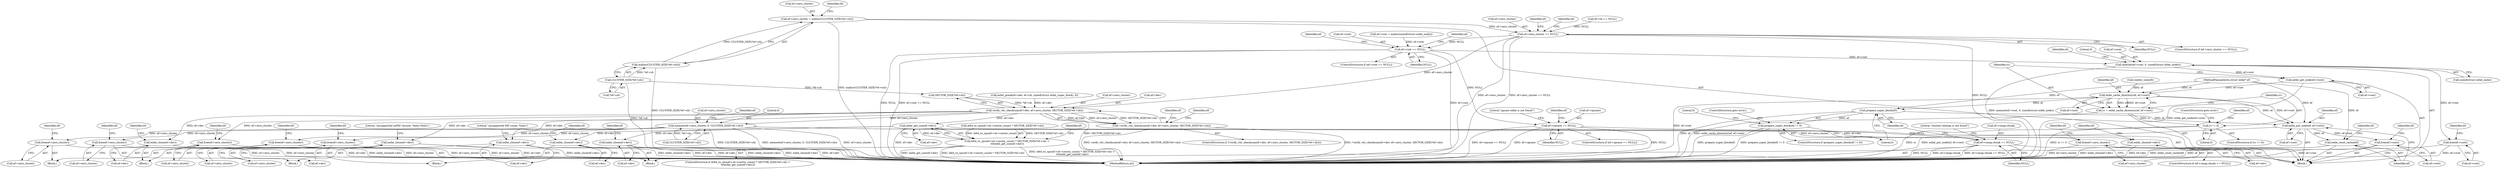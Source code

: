 digraph "0_exfat_2e86ae5f81da11f11673d0546efb525af02b7786@API" {
"1000332" [label="(Call,ef->zero_cluster = malloc(CLUSTER_SIZE(*ef->sb)))"];
"1000336" [label="(Call,malloc(CLUSTER_SIZE(*ef->sb)))"];
"1000337" [label="(Call,CLUSTER_SIZE(*ef->sb))"];
"1000343" [label="(Call,ef->zero_cluster == NULL)"];
"1000364" [label="(Call,verify_vbr_checksum(ef->dev, ef->zero_cluster, SECTOR_SIZE(*ef->sb)))"];
"1000363" [label="(Call,!verify_vbr_checksum(ef->dev, ef->zero_cluster, SECTOR_SIZE(*ef->sb)))"];
"1000377" [label="(Call,free(ef->zero_cluster))"];
"1000381" [label="(Call,exfat_close(ef->dev))"];
"1000392" [label="(Call,memset(ef->zero_cluster, 0, CLUSTER_SIZE(*ef->sb)))"];
"1000423" [label="(Call,free(ef->zero_cluster))"];
"1000463" [label="(Call,free(ef->zero_cluster))"];
"1000518" [label="(Call,free(ef->zero_cluster))"];
"1000603" [label="(Call,free(ef->zero_cluster))"];
"1000690" [label="(Call,free(ef->zero_cluster))"];
"1000427" [label="(Call,exfat_close(ef->dev))"];
"1000467" [label="(Call,exfat_close(ef->dev))"];
"1000499" [label="(Call,exfat_get_size(ef->dev))"];
"1000486" [label="(Call,le64_to_cpu(ef->sb->sector_count) * SECTOR_SIZE(*ef->sb) >\n \t\t\texfat_get_size(ef->dev))"];
"1000522" [label="(Call,exfat_close(ef->dev))"];
"1000607" [label="(Call,exfat_close(ef->dev))"];
"1000694" [label="(Call,exfat_close(ef->dev))"];
"1000512" [label="(Call,ef->root == NULL)"];
"1000535" [label="(Call,memset(ef->root, 0, sizeof(struct exfat_node)))"];
"1000599" [label="(Call,free(ef->root))"];
"1000632" [label="(Call,exfat_get_node(ef->root))"];
"1000638" [label="(Call,exfat_cache_directory(ef, ef->root))"];
"1000636" [label="(Call,rc = exfat_cache_directory(ef, ef->root))"];
"1000644" [label="(Call,rc != 0)"];
"1000672" [label="(Call,prepare_super_block(ef))"];
"1000671" [label="(Call,prepare_super_block(ef) != 0)"];
"1000679" [label="(Call,exfat_put_node(ef, ef->root))"];
"1000684" [label="(Call,exfat_reset_cache(ef))"];
"1000686" [label="(Call,free(ef->root))"];
"1000649" [label="(Call,ef->upcase == NULL)"];
"1000659" [label="(Call,ef->cmap.chunk == NULL)"];
"1000679" [label="(Call,exfat_put_node(ef, ef->root))"];
"1000379" [label="(Identifier,ef)"];
"1000539" [label="(Literal,0)"];
"1000516" [label="(Identifier,NULL)"];
"1000333" [label="(Call,ef->zero_cluster)"];
"1000660" [label="(Call,ef->cmap.chunk)"];
"1000376" [label="(Block,)"];
"1000332" [label="(Call,ef->zero_cluster = malloc(CLUSTER_SIZE(*ef->sb)))"];
"1000486" [label="(Call,le64_to_cpu(ef->sb->sector_count) * SECTOR_SIZE(*ef->sb) >\n \t\t\texfat_get_size(ef->dev))"];
"1000598" [label="(Block,)"];
"1000604" [label="(Call,ef->zero_cluster)"];
"1000673" [label="(Identifier,ef)"];
"1000640" [label="(Call,ef->root)"];
"1000422" [label="(Block,)"];
"1000382" [label="(Call,ef->dev)"];
"1000668" [label="(Literal,\"clusters bitmap is not found\")"];
"1000364" [label="(Call,verify_vbr_checksum(ef->dev, ef->zero_cluster, SECTOR_SIZE(*ef->sb)))"];
"1000599" [label="(Call,free(ef->root))"];
"1000662" [label="(Identifier,ef)"];
"1000428" [label="(Call,ef->dev)"];
"1000343" [label="(Call,ef->zero_cluster == NULL)"];
"1000512" [label="(Call,ef->root == NULL)"];
"1000659" [label="(Call,ef->cmap.chunk == NULL)"];
"1000517" [label="(Block,)"];
"1000362" [label="(ControlStructure,if (!verify_vbr_checksum(ef->dev, ef->zero_cluster, SECTOR_SIZE(*ef->sb))))"];
"1000694" [label="(Call,exfat_close(ef->dev))"];
"1000651" [label="(Identifier,ef)"];
"1000351" [label="(Identifier,ef)"];
"1000500" [label="(Call,ef->dev)"];
"1000213" [label="(Call,exfat_pread(ef->dev, ef->sb, sizeof(struct exfat_super_block), 0))"];
"1000638" [label="(Call,exfat_cache_directory(ef, ef->root))"];
"1000644" [label="(Call,rc != 0)"];
"1000499" [label="(Call,exfat_get_size(ef->dev))"];
"1000336" [label="(Call,malloc(CLUSTER_SIZE(*ef->sb)))"];
"1000609" [label="(Identifier,ef)"];
"1000347" [label="(Identifier,NULL)"];
"1000540" [label="(Call,sizeof(struct exfat_node))"];
"1000472" [label="(Literal,\"unsupported FAT count: %hhu\")"];
"1000504" [label="(Call,ef->root = malloc(sizeof(struct exfat_node)))"];
"1000462" [label="(Block,)"];
"1000189" [label="(Call,ef->sb == NULL)"];
"1000393" [label="(Call,ef->zero_cluster)"];
"1000487" [label="(Call,le64_to_cpu(ef->sb->sector_count) * SECTOR_SIZE(*ef->sb))"];
"1000633" [label="(Call,ef->root)"];
"1000423" [label="(Call,free(ef->zero_cluster))"];
"1000671" [label="(Call,prepare_super_block(ef) != 0)"];
"1000658" [label="(ControlStructure,if (ef->cmap.chunk == NULL))"];
"1000383" [label="(Identifier,ef)"];
"1000338" [label="(Call,*ef->sb)"];
"1000680" [label="(Identifier,ef)"];
"1000685" [label="(Identifier,ef)"];
"1000646" [label="(Literal,0)"];
"1000485" [label="(ControlStructure,if (le64_to_cpu(ef->sb->sector_count) * SECTOR_SIZE(*ef->sb) >\n \t\t\texfat_get_size(ef->dev)))"];
"1000506" [label="(Identifier,ef)"];
"1000692" [label="(Identifier,ef)"];
"1000528" [label="(Identifier,ef)"];
"1000537" [label="(Identifier,ef)"];
"1000536" [label="(Call,ef->root)"];
"1000675" [label="(ControlStructure,goto error;)"];
"1000639" [label="(Identifier,ef)"];
"1000535" [label="(Call,memset(ef->root, 0, sizeof(struct exfat_node)))"];
"1000670" [label="(ControlStructure,if (prepare_super_block(ef) != 0))"];
"1000394" [label="(Identifier,ef)"];
"1000387" [label="(Identifier,ef)"];
"1000700" [label="(Identifier,ef)"];
"1000677" [label="(Literal,0)"];
"1000363" [label="(Call,!verify_vbr_checksum(ef->dev, ef->zero_cluster, SECTOR_SIZE(*ef->sb)))"];
"1000518" [label="(Call,free(ef->zero_cluster))"];
"1000632" [label="(Call,exfat_get_node(ef->root))"];
"1000377" [label="(Call,free(ef->zero_cluster))"];
"1000110" [label="(Block,)"];
"1000107" [label="(MethodParameterIn,struct exfat* ef)"];
"1000371" [label="(Call,SECTOR_SIZE(*ef->sb))"];
"1000429" [label="(Identifier,ef)"];
"1000368" [label="(Call,ef->zero_cluster)"];
"1000427" [label="(Call,exfat_close(ef->dev))"];
"1000469" [label="(Identifier,ef)"];
"1000344" [label="(Call,ef->zero_cluster)"];
"1000650" [label="(Call,ef->upcase)"];
"1000686" [label="(Call,free(ef->root))"];
"1000665" [label="(Identifier,NULL)"];
"1000588" [label="(Call,rootdir_size(ef))"];
"1000524" [label="(Identifier,ef)"];
"1000608" [label="(Call,ef->dev)"];
"1000684" [label="(Call,exfat_reset_cache(ef))"];
"1000342" [label="(ControlStructure,if (ef->zero_cluster == NULL))"];
"1000672" [label="(Call,prepare_super_block(ef))"];
"1000408" [label="(Identifier,ef)"];
"1000603" [label="(Call,free(ef->zero_cluster))"];
"1000381" [label="(Call,exfat_close(ef->dev))"];
"1000637" [label="(Identifier,rc)"];
"1000522" [label="(Call,exfat_close(ef->dev))"];
"1000520" [label="(Identifier,ef)"];
"1000511" [label="(ControlStructure,if (ef->root == NULL))"];
"1000463" [label="(Call,free(ef->zero_cluster))"];
"1000519" [label="(Call,ef->zero_cluster)"];
"1000432" [label="(Literal,\"unsupported exFAT version: %hhu.%hhu\")"];
"1000397" [label="(Call,CLUSTER_SIZE(*ef->sb))"];
"1000695" [label="(Call,ef->dev)"];
"1000365" [label="(Call,ef->dev)"];
"1000605" [label="(Identifier,ef)"];
"1000636" [label="(Call,rc = exfat_cache_directory(ef, ef->root))"];
"1000523" [label="(Call,ef->dev)"];
"1000366" [label="(Identifier,ef)"];
"1000513" [label="(Call,ef->root)"];
"1000687" [label="(Call,ef->root)"];
"1000690" [label="(Call,free(ef->zero_cluster))"];
"1000705" [label="(MethodReturn,int)"];
"1000467" [label="(Call,exfat_close(ef->dev))"];
"1000691" [label="(Call,ef->zero_cluster)"];
"1000643" [label="(ControlStructure,if (rc != 0))"];
"1000649" [label="(Call,ef->upcase == NULL)"];
"1000424" [label="(Call,ef->zero_cluster)"];
"1000378" [label="(Call,ef->zero_cluster)"];
"1000674" [label="(Literal,0)"];
"1000656" [label="(Literal,\"upcase table is not found\")"];
"1000600" [label="(Call,ef->root)"];
"1000396" [label="(Literal,0)"];
"1000645" [label="(Identifier,rc)"];
"1000681" [label="(Call,ef->root)"];
"1000653" [label="(Identifier,NULL)"];
"1000688" [label="(Identifier,ef)"];
"1000468" [label="(Call,ef->dev)"];
"1000613" [label="(Identifier,ef)"];
"1000464" [label="(Call,ef->zero_cluster)"];
"1000337" [label="(Call,CLUSTER_SIZE(*ef->sb))"];
"1000607" [label="(Call,exfat_close(ef->dev))"];
"1000545" [label="(Identifier,ef)"];
"1000696" [label="(Identifier,ef)"];
"1000648" [label="(ControlStructure,if (ef->upcase == NULL))"];
"1000647" [label="(ControlStructure,goto error;)"];
"1000345" [label="(Identifier,ef)"];
"1000392" [label="(Call,memset(ef->zero_cluster, 0, CLUSTER_SIZE(*ef->sb)))"];
"1000332" -> "1000110"  [label="AST: "];
"1000332" -> "1000336"  [label="CFG: "];
"1000333" -> "1000332"  [label="AST: "];
"1000336" -> "1000332"  [label="AST: "];
"1000345" -> "1000332"  [label="CFG: "];
"1000332" -> "1000705"  [label="DDG: malloc(CLUSTER_SIZE(*ef->sb))"];
"1000336" -> "1000332"  [label="DDG: CLUSTER_SIZE(*ef->sb)"];
"1000332" -> "1000343"  [label="DDG: ef->zero_cluster"];
"1000336" -> "1000337"  [label="CFG: "];
"1000337" -> "1000336"  [label="AST: "];
"1000336" -> "1000705"  [label="DDG: CLUSTER_SIZE(*ef->sb)"];
"1000337" -> "1000336"  [label="DDG: *ef->sb"];
"1000337" -> "1000338"  [label="CFG: "];
"1000338" -> "1000337"  [label="AST: "];
"1000337" -> "1000705"  [label="DDG: *ef->sb"];
"1000337" -> "1000371"  [label="DDG: *ef->sb"];
"1000343" -> "1000342"  [label="AST: "];
"1000343" -> "1000347"  [label="CFG: "];
"1000344" -> "1000343"  [label="AST: "];
"1000347" -> "1000343"  [label="AST: "];
"1000351" -> "1000343"  [label="CFG: "];
"1000366" -> "1000343"  [label="CFG: "];
"1000343" -> "1000705"  [label="DDG: ef->zero_cluster"];
"1000343" -> "1000705"  [label="DDG: ef->zero_cluster == NULL"];
"1000343" -> "1000705"  [label="DDG: NULL"];
"1000189" -> "1000343"  [label="DDG: NULL"];
"1000343" -> "1000364"  [label="DDG: ef->zero_cluster"];
"1000343" -> "1000512"  [label="DDG: NULL"];
"1000364" -> "1000363"  [label="AST: "];
"1000364" -> "1000371"  [label="CFG: "];
"1000365" -> "1000364"  [label="AST: "];
"1000368" -> "1000364"  [label="AST: "];
"1000371" -> "1000364"  [label="AST: "];
"1000363" -> "1000364"  [label="CFG: "];
"1000364" -> "1000705"  [label="DDG: SECTOR_SIZE(*ef->sb)"];
"1000364" -> "1000363"  [label="DDG: ef->dev"];
"1000364" -> "1000363"  [label="DDG: ef->zero_cluster"];
"1000364" -> "1000363"  [label="DDG: SECTOR_SIZE(*ef->sb)"];
"1000213" -> "1000364"  [label="DDG: ef->dev"];
"1000371" -> "1000364"  [label="DDG: *ef->sb"];
"1000364" -> "1000377"  [label="DDG: ef->zero_cluster"];
"1000364" -> "1000381"  [label="DDG: ef->dev"];
"1000364" -> "1000392"  [label="DDG: ef->zero_cluster"];
"1000364" -> "1000427"  [label="DDG: ef->dev"];
"1000364" -> "1000467"  [label="DDG: ef->dev"];
"1000364" -> "1000499"  [label="DDG: ef->dev"];
"1000363" -> "1000362"  [label="AST: "];
"1000379" -> "1000363"  [label="CFG: "];
"1000394" -> "1000363"  [label="CFG: "];
"1000363" -> "1000705"  [label="DDG: verify_vbr_checksum(ef->dev, ef->zero_cluster, SECTOR_SIZE(*ef->sb))"];
"1000363" -> "1000705"  [label="DDG: !verify_vbr_checksum(ef->dev, ef->zero_cluster, SECTOR_SIZE(*ef->sb))"];
"1000377" -> "1000376"  [label="AST: "];
"1000377" -> "1000378"  [label="CFG: "];
"1000378" -> "1000377"  [label="AST: "];
"1000383" -> "1000377"  [label="CFG: "];
"1000377" -> "1000705"  [label="DDG: ef->zero_cluster"];
"1000381" -> "1000376"  [label="AST: "];
"1000381" -> "1000382"  [label="CFG: "];
"1000382" -> "1000381"  [label="AST: "];
"1000387" -> "1000381"  [label="CFG: "];
"1000381" -> "1000705"  [label="DDG: ef->dev"];
"1000381" -> "1000705"  [label="DDG: exfat_close(ef->dev)"];
"1000392" -> "1000110"  [label="AST: "];
"1000392" -> "1000397"  [label="CFG: "];
"1000393" -> "1000392"  [label="AST: "];
"1000396" -> "1000392"  [label="AST: "];
"1000397" -> "1000392"  [label="AST: "];
"1000408" -> "1000392"  [label="CFG: "];
"1000392" -> "1000705"  [label="DDG: CLUSTER_SIZE(*ef->sb)"];
"1000392" -> "1000705"  [label="DDG: memset(ef->zero_cluster, 0, CLUSTER_SIZE(*ef->sb))"];
"1000392" -> "1000705"  [label="DDG: ef->zero_cluster"];
"1000397" -> "1000392"  [label="DDG: *ef->sb"];
"1000392" -> "1000423"  [label="DDG: ef->zero_cluster"];
"1000392" -> "1000463"  [label="DDG: ef->zero_cluster"];
"1000392" -> "1000518"  [label="DDG: ef->zero_cluster"];
"1000392" -> "1000603"  [label="DDG: ef->zero_cluster"];
"1000392" -> "1000690"  [label="DDG: ef->zero_cluster"];
"1000423" -> "1000422"  [label="AST: "];
"1000423" -> "1000424"  [label="CFG: "];
"1000424" -> "1000423"  [label="AST: "];
"1000429" -> "1000423"  [label="CFG: "];
"1000423" -> "1000705"  [label="DDG: ef->zero_cluster"];
"1000463" -> "1000462"  [label="AST: "];
"1000463" -> "1000464"  [label="CFG: "];
"1000464" -> "1000463"  [label="AST: "];
"1000469" -> "1000463"  [label="CFG: "];
"1000463" -> "1000705"  [label="DDG: ef->zero_cluster"];
"1000518" -> "1000517"  [label="AST: "];
"1000518" -> "1000519"  [label="CFG: "];
"1000519" -> "1000518"  [label="AST: "];
"1000524" -> "1000518"  [label="CFG: "];
"1000518" -> "1000705"  [label="DDG: ef->zero_cluster"];
"1000603" -> "1000598"  [label="AST: "];
"1000603" -> "1000604"  [label="CFG: "];
"1000604" -> "1000603"  [label="AST: "];
"1000609" -> "1000603"  [label="CFG: "];
"1000603" -> "1000705"  [label="DDG: ef->zero_cluster"];
"1000690" -> "1000110"  [label="AST: "];
"1000690" -> "1000691"  [label="CFG: "];
"1000691" -> "1000690"  [label="AST: "];
"1000696" -> "1000690"  [label="CFG: "];
"1000690" -> "1000705"  [label="DDG: ef->zero_cluster"];
"1000427" -> "1000422"  [label="AST: "];
"1000427" -> "1000428"  [label="CFG: "];
"1000428" -> "1000427"  [label="AST: "];
"1000432" -> "1000427"  [label="CFG: "];
"1000427" -> "1000705"  [label="DDG: ef->dev"];
"1000427" -> "1000705"  [label="DDG: exfat_close(ef->dev)"];
"1000467" -> "1000462"  [label="AST: "];
"1000467" -> "1000468"  [label="CFG: "];
"1000468" -> "1000467"  [label="AST: "];
"1000472" -> "1000467"  [label="CFG: "];
"1000467" -> "1000705"  [label="DDG: ef->dev"];
"1000467" -> "1000705"  [label="DDG: exfat_close(ef->dev)"];
"1000499" -> "1000486"  [label="AST: "];
"1000499" -> "1000500"  [label="CFG: "];
"1000500" -> "1000499"  [label="AST: "];
"1000486" -> "1000499"  [label="CFG: "];
"1000499" -> "1000705"  [label="DDG: ef->dev"];
"1000499" -> "1000486"  [label="DDG: ef->dev"];
"1000499" -> "1000522"  [label="DDG: ef->dev"];
"1000499" -> "1000607"  [label="DDG: ef->dev"];
"1000499" -> "1000694"  [label="DDG: ef->dev"];
"1000486" -> "1000485"  [label="AST: "];
"1000487" -> "1000486"  [label="AST: "];
"1000506" -> "1000486"  [label="CFG: "];
"1000486" -> "1000705"  [label="DDG: le64_to_cpu(ef->sb->sector_count) * SECTOR_SIZE(*ef->sb) >\n \t\t\texfat_get_size(ef->dev)"];
"1000486" -> "1000705"  [label="DDG: exfat_get_size(ef->dev)"];
"1000486" -> "1000705"  [label="DDG: le64_to_cpu(ef->sb->sector_count) * SECTOR_SIZE(*ef->sb)"];
"1000487" -> "1000486"  [label="DDG: le64_to_cpu(ef->sb->sector_count)"];
"1000487" -> "1000486"  [label="DDG: SECTOR_SIZE(*ef->sb)"];
"1000522" -> "1000517"  [label="AST: "];
"1000522" -> "1000523"  [label="CFG: "];
"1000523" -> "1000522"  [label="AST: "];
"1000528" -> "1000522"  [label="CFG: "];
"1000522" -> "1000705"  [label="DDG: exfat_close(ef->dev)"];
"1000522" -> "1000705"  [label="DDG: ef->dev"];
"1000607" -> "1000598"  [label="AST: "];
"1000607" -> "1000608"  [label="CFG: "];
"1000608" -> "1000607"  [label="AST: "];
"1000613" -> "1000607"  [label="CFG: "];
"1000607" -> "1000705"  [label="DDG: exfat_close(ef->dev)"];
"1000607" -> "1000705"  [label="DDG: ef->dev"];
"1000694" -> "1000110"  [label="AST: "];
"1000694" -> "1000695"  [label="CFG: "];
"1000695" -> "1000694"  [label="AST: "];
"1000700" -> "1000694"  [label="CFG: "];
"1000694" -> "1000705"  [label="DDG: ef->dev"];
"1000694" -> "1000705"  [label="DDG: exfat_close(ef->dev)"];
"1000512" -> "1000511"  [label="AST: "];
"1000512" -> "1000516"  [label="CFG: "];
"1000513" -> "1000512"  [label="AST: "];
"1000516" -> "1000512"  [label="AST: "];
"1000520" -> "1000512"  [label="CFG: "];
"1000537" -> "1000512"  [label="CFG: "];
"1000512" -> "1000705"  [label="DDG: ef->root"];
"1000512" -> "1000705"  [label="DDG: NULL"];
"1000512" -> "1000705"  [label="DDG: ef->root == NULL"];
"1000504" -> "1000512"  [label="DDG: ef->root"];
"1000512" -> "1000535"  [label="DDG: ef->root"];
"1000512" -> "1000649"  [label="DDG: NULL"];
"1000535" -> "1000110"  [label="AST: "];
"1000535" -> "1000540"  [label="CFG: "];
"1000536" -> "1000535"  [label="AST: "];
"1000539" -> "1000535"  [label="AST: "];
"1000540" -> "1000535"  [label="AST: "];
"1000545" -> "1000535"  [label="CFG: "];
"1000535" -> "1000705"  [label="DDG: memset(ef->root, 0, sizeof(struct exfat_node))"];
"1000535" -> "1000599"  [label="DDG: ef->root"];
"1000535" -> "1000632"  [label="DDG: ef->root"];
"1000599" -> "1000598"  [label="AST: "];
"1000599" -> "1000600"  [label="CFG: "];
"1000600" -> "1000599"  [label="AST: "];
"1000605" -> "1000599"  [label="CFG: "];
"1000599" -> "1000705"  [label="DDG: ef->root"];
"1000632" -> "1000110"  [label="AST: "];
"1000632" -> "1000633"  [label="CFG: "];
"1000633" -> "1000632"  [label="AST: "];
"1000637" -> "1000632"  [label="CFG: "];
"1000632" -> "1000705"  [label="DDG: exfat_get_node(ef->root)"];
"1000632" -> "1000638"  [label="DDG: ef->root"];
"1000638" -> "1000636"  [label="AST: "];
"1000638" -> "1000640"  [label="CFG: "];
"1000639" -> "1000638"  [label="AST: "];
"1000640" -> "1000638"  [label="AST: "];
"1000636" -> "1000638"  [label="CFG: "];
"1000638" -> "1000705"  [label="DDG: ef->root"];
"1000638" -> "1000636"  [label="DDG: ef"];
"1000638" -> "1000636"  [label="DDG: ef->root"];
"1000588" -> "1000638"  [label="DDG: ef"];
"1000107" -> "1000638"  [label="DDG: ef"];
"1000638" -> "1000672"  [label="DDG: ef"];
"1000638" -> "1000679"  [label="DDG: ef"];
"1000638" -> "1000679"  [label="DDG: ef->root"];
"1000636" -> "1000110"  [label="AST: "];
"1000637" -> "1000636"  [label="AST: "];
"1000645" -> "1000636"  [label="CFG: "];
"1000636" -> "1000705"  [label="DDG: exfat_cache_directory(ef, ef->root)"];
"1000636" -> "1000644"  [label="DDG: rc"];
"1000644" -> "1000643"  [label="AST: "];
"1000644" -> "1000646"  [label="CFG: "];
"1000645" -> "1000644"  [label="AST: "];
"1000646" -> "1000644"  [label="AST: "];
"1000647" -> "1000644"  [label="CFG: "];
"1000651" -> "1000644"  [label="CFG: "];
"1000644" -> "1000705"  [label="DDG: rc != 0"];
"1000644" -> "1000705"  [label="DDG: rc"];
"1000672" -> "1000671"  [label="AST: "];
"1000672" -> "1000673"  [label="CFG: "];
"1000673" -> "1000672"  [label="AST: "];
"1000674" -> "1000672"  [label="CFG: "];
"1000672" -> "1000705"  [label="DDG: ef"];
"1000672" -> "1000671"  [label="DDG: ef"];
"1000107" -> "1000672"  [label="DDG: ef"];
"1000672" -> "1000679"  [label="DDG: ef"];
"1000671" -> "1000670"  [label="AST: "];
"1000671" -> "1000674"  [label="CFG: "];
"1000674" -> "1000671"  [label="AST: "];
"1000675" -> "1000671"  [label="CFG: "];
"1000677" -> "1000671"  [label="CFG: "];
"1000671" -> "1000705"  [label="DDG: prepare_super_block(ef)"];
"1000671" -> "1000705"  [label="DDG: prepare_super_block(ef) != 0"];
"1000679" -> "1000110"  [label="AST: "];
"1000679" -> "1000681"  [label="CFG: "];
"1000680" -> "1000679"  [label="AST: "];
"1000681" -> "1000679"  [label="AST: "];
"1000685" -> "1000679"  [label="CFG: "];
"1000679" -> "1000705"  [label="DDG: exfat_put_node(ef, ef->root)"];
"1000107" -> "1000679"  [label="DDG: ef"];
"1000679" -> "1000684"  [label="DDG: ef"];
"1000679" -> "1000686"  [label="DDG: ef->root"];
"1000684" -> "1000110"  [label="AST: "];
"1000684" -> "1000685"  [label="CFG: "];
"1000685" -> "1000684"  [label="AST: "];
"1000688" -> "1000684"  [label="CFG: "];
"1000684" -> "1000705"  [label="DDG: exfat_reset_cache(ef)"];
"1000684" -> "1000705"  [label="DDG: ef"];
"1000107" -> "1000684"  [label="DDG: ef"];
"1000686" -> "1000110"  [label="AST: "];
"1000686" -> "1000687"  [label="CFG: "];
"1000687" -> "1000686"  [label="AST: "];
"1000692" -> "1000686"  [label="CFG: "];
"1000686" -> "1000705"  [label="DDG: ef->root"];
"1000649" -> "1000648"  [label="AST: "];
"1000649" -> "1000653"  [label="CFG: "];
"1000650" -> "1000649"  [label="AST: "];
"1000653" -> "1000649"  [label="AST: "];
"1000656" -> "1000649"  [label="CFG: "];
"1000662" -> "1000649"  [label="CFG: "];
"1000649" -> "1000705"  [label="DDG: ef->upcase"];
"1000649" -> "1000705"  [label="DDG: NULL"];
"1000649" -> "1000705"  [label="DDG: ef->upcase == NULL"];
"1000649" -> "1000659"  [label="DDG: NULL"];
"1000659" -> "1000658"  [label="AST: "];
"1000659" -> "1000665"  [label="CFG: "];
"1000660" -> "1000659"  [label="AST: "];
"1000665" -> "1000659"  [label="AST: "];
"1000668" -> "1000659"  [label="CFG: "];
"1000673" -> "1000659"  [label="CFG: "];
"1000659" -> "1000705"  [label="DDG: ef->cmap.chunk"];
"1000659" -> "1000705"  [label="DDG: ef->cmap.chunk == NULL"];
"1000659" -> "1000705"  [label="DDG: NULL"];
}
